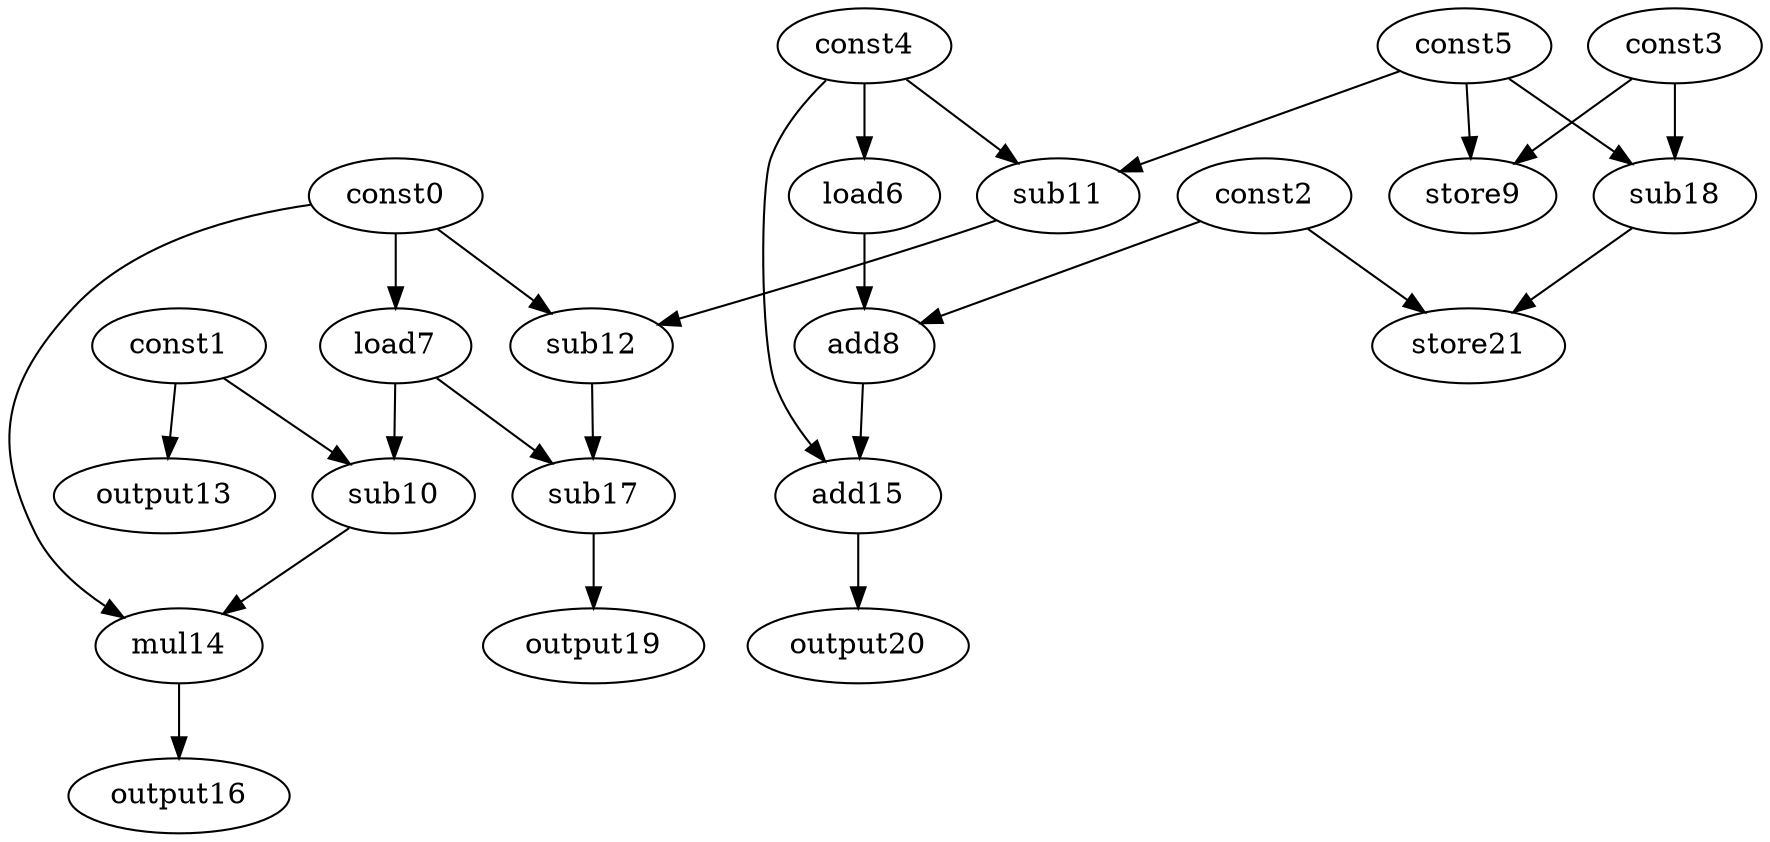 digraph G { 
const0[opcode=const]; 
const1[opcode=const]; 
const2[opcode=const]; 
const3[opcode=const]; 
const4[opcode=const]; 
const5[opcode=const]; 
load6[opcode=load]; 
load7[opcode=load]; 
add8[opcode=add]; 
store9[opcode=store]; 
sub10[opcode=sub]; 
sub11[opcode=sub]; 
sub12[opcode=sub]; 
output13[opcode=output]; 
mul14[opcode=mul]; 
add15[opcode=add]; 
output16[opcode=output]; 
sub17[opcode=sub]; 
sub18[opcode=sub]; 
output19[opcode=output]; 
output20[opcode=output]; 
store21[opcode=store]; 
const4->load6[operand=0];
const0->load7[operand=0];
const3->store9[operand=0];
const5->store9[operand=1];
const4->sub11[operand=0];
const5->sub11[operand=1];
const1->output13[operand=0];
const3->sub18[operand=0];
const5->sub18[operand=1];
const2->add8[operand=0];
load6->add8[operand=1];
const1->sub10[operand=0];
load7->sub10[operand=1];
const0->sub12[operand=0];
sub11->sub12[operand=1];
const2->store21[operand=0];
sub18->store21[operand=1];
const0->mul14[operand=0];
sub10->mul14[operand=1];
add8->add15[operand=0];
const4->add15[operand=1];
sub12->sub17[operand=0];
load7->sub17[operand=1];
mul14->output16[operand=0];
sub17->output19[operand=0];
add15->output20[operand=0];
}
